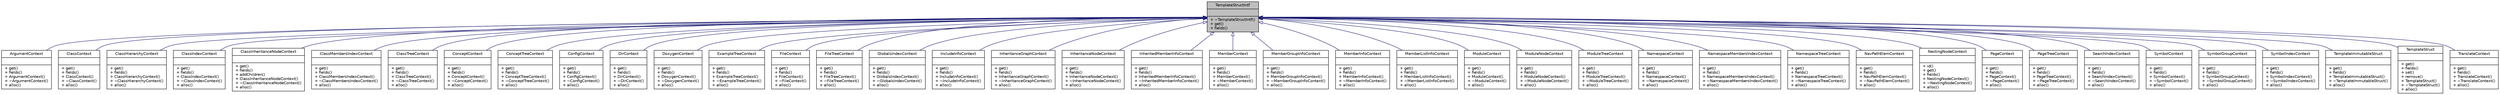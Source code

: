 digraph "TemplateStructIntf"
{
 // LATEX_PDF_SIZE
  edge [fontname="Helvetica",fontsize="10",labelfontname="Helvetica",labelfontsize="10"];
  node [fontname="Helvetica",fontsize="10",shape=record];
  Node1 [label="{TemplateStructIntf\n||+ ~TemplateStructIntf()\l+ get()\l+ fields()\l}",height=0.2,width=0.4,color="black", fillcolor="grey75", style="filled", fontcolor="black",tooltip="Abstract interface for a context value of type struct."];
  Node1 -> Node2 [dir="back",color="midnightblue",fontsize="10",style="solid",arrowtail="onormal",fontname="Helvetica"];
  Node2 [label="{ArgumentContext\n||+ get()\l+ fields()\l+ ArgumentContext()\l+ ~ArgumentContext()\l+ alloc()\l}",height=0.2,width=0.4,color="black", fillcolor="white", style="filled",URL="$classArgumentContext.html",tooltip=" "];
  Node1 -> Node3 [dir="back",color="midnightblue",fontsize="10",style="solid",arrowtail="onormal",fontname="Helvetica"];
  Node3 [label="{ClassContext\n||+ get()\l+ fields()\l+ ClassContext()\l+ ~ClassContext()\l+ alloc()\l}",height=0.2,width=0.4,color="black", fillcolor="white", style="filled",URL="$classClassContext.html",tooltip=" "];
  Node1 -> Node4 [dir="back",color="midnightblue",fontsize="10",style="solid",arrowtail="onormal",fontname="Helvetica"];
  Node4 [label="{ClassHierarchyContext\n||+ get()\l+ fields()\l+ ClassHierarchyContext()\l+ ~ClassHierarchyContext()\l+ alloc()\l}",height=0.2,width=0.4,color="black", fillcolor="white", style="filled",URL="$classClassHierarchyContext.html",tooltip=" "];
  Node1 -> Node5 [dir="back",color="midnightblue",fontsize="10",style="solid",arrowtail="onormal",fontname="Helvetica"];
  Node5 [label="{ClassIndexContext\n||+ get()\l+ fields()\l+ ClassIndexContext()\l+ ~ClassIndexContext()\l+ alloc()\l}",height=0.2,width=0.4,color="black", fillcolor="white", style="filled",URL="$classClassIndexContext.html",tooltip=" "];
  Node1 -> Node6 [dir="back",color="midnightblue",fontsize="10",style="solid",arrowtail="onormal",fontname="Helvetica"];
  Node6 [label="{ClassInheritanceNodeContext\n||+ get()\l+ fields()\l+ addChildren()\l+ ClassInheritanceNodeContext()\l+ ~ClassInheritanceNodeContext()\l+ alloc()\l}",height=0.2,width=0.4,color="black", fillcolor="white", style="filled",URL="$classClassInheritanceNodeContext.html",tooltip=" "];
  Node1 -> Node7 [dir="back",color="midnightblue",fontsize="10",style="solid",arrowtail="onormal",fontname="Helvetica"];
  Node7 [label="{ClassMembersIndexContext\n||+ get()\l+ fields()\l+ ClassMembersIndexContext()\l+ ~ClassMembersIndexContext()\l+ alloc()\l}",height=0.2,width=0.4,color="black", fillcolor="white", style="filled",URL="$classClassMembersIndexContext.html",tooltip=" "];
  Node1 -> Node8 [dir="back",color="midnightblue",fontsize="10",style="solid",arrowtail="onormal",fontname="Helvetica"];
  Node8 [label="{ClassTreeContext\n||+ get()\l+ fields()\l+ ClassTreeContext()\l+ ~ClassTreeContext()\l+ alloc()\l}",height=0.2,width=0.4,color="black", fillcolor="white", style="filled",URL="$classClassTreeContext.html",tooltip=" "];
  Node1 -> Node9 [dir="back",color="midnightblue",fontsize="10",style="solid",arrowtail="onormal",fontname="Helvetica"];
  Node9 [label="{ConceptContext\n||+ get()\l+ fields()\l+ ConceptContext()\l+ ~ConceptContext()\l+ alloc()\l}",height=0.2,width=0.4,color="black", fillcolor="white", style="filled",URL="$classConceptContext.html",tooltip=" "];
  Node1 -> Node10 [dir="back",color="midnightblue",fontsize="10",style="solid",arrowtail="onormal",fontname="Helvetica"];
  Node10 [label="{ConceptTreeContext\n||+ get()\l+ fields()\l+ ConceptTreeContext()\l+ ~ConceptTreeContext()\l+ alloc()\l}",height=0.2,width=0.4,color="black", fillcolor="white", style="filled",URL="$classConceptTreeContext.html",tooltip=" "];
  Node1 -> Node11 [dir="back",color="midnightblue",fontsize="10",style="solid",arrowtail="onormal",fontname="Helvetica"];
  Node11 [label="{ConfigContext\n||+ get()\l+ fields()\l+ ConfigContext()\l+ ~ConfigContext()\l+ alloc()\l}",height=0.2,width=0.4,color="black", fillcolor="white", style="filled",URL="$classConfigContext.html",tooltip=" "];
  Node1 -> Node12 [dir="back",color="midnightblue",fontsize="10",style="solid",arrowtail="onormal",fontname="Helvetica"];
  Node12 [label="{DirContext\n||+ get()\l+ fields()\l+ DirContext()\l+ ~DirContext()\l+ alloc()\l}",height=0.2,width=0.4,color="black", fillcolor="white", style="filled",URL="$classDirContext.html",tooltip=" "];
  Node1 -> Node13 [dir="back",color="midnightblue",fontsize="10",style="solid",arrowtail="onormal",fontname="Helvetica"];
  Node13 [label="{DoxygenContext\n||+ get()\l+ fields()\l+ DoxygenContext()\l+ ~DoxygenContext()\l+ alloc()\l}",height=0.2,width=0.4,color="black", fillcolor="white", style="filled",URL="$classDoxygenContext.html",tooltip=" "];
  Node1 -> Node14 [dir="back",color="midnightblue",fontsize="10",style="solid",arrowtail="onormal",fontname="Helvetica"];
  Node14 [label="{ExampleTreeContext\n||+ get()\l+ fields()\l+ ExampleTreeContext()\l+ ~ExampleTreeContext()\l+ alloc()\l}",height=0.2,width=0.4,color="black", fillcolor="white", style="filled",URL="$classExampleTreeContext.html",tooltip=" "];
  Node1 -> Node15 [dir="back",color="midnightblue",fontsize="10",style="solid",arrowtail="onormal",fontname="Helvetica"];
  Node15 [label="{FileContext\n||+ get()\l+ fields()\l+ FileContext()\l+ ~FileContext()\l+ alloc()\l}",height=0.2,width=0.4,color="black", fillcolor="white", style="filled",URL="$classFileContext.html",tooltip=" "];
  Node1 -> Node16 [dir="back",color="midnightblue",fontsize="10",style="solid",arrowtail="onormal",fontname="Helvetica"];
  Node16 [label="{FileTreeContext\n||+ get()\l+ fields()\l+ FileTreeContext()\l+ ~FileTreeContext()\l+ alloc()\l}",height=0.2,width=0.4,color="black", fillcolor="white", style="filled",URL="$classFileTreeContext.html",tooltip=" "];
  Node1 -> Node17 [dir="back",color="midnightblue",fontsize="10",style="solid",arrowtail="onormal",fontname="Helvetica"];
  Node17 [label="{GlobalsIndexContext\n||+ get()\l+ fields()\l+ GlobalsIndexContext()\l+ ~GlobalsIndexContext()\l+ alloc()\l}",height=0.2,width=0.4,color="black", fillcolor="white", style="filled",URL="$classGlobalsIndexContext.html",tooltip=" "];
  Node1 -> Node18 [dir="back",color="midnightblue",fontsize="10",style="solid",arrowtail="onormal",fontname="Helvetica"];
  Node18 [label="{IncludeInfoContext\n||+ get()\l+ fields()\l+ IncludeInfoContext()\l+ ~IncludeInfoContext()\l+ alloc()\l}",height=0.2,width=0.4,color="black", fillcolor="white", style="filled",URL="$classIncludeInfoContext.html",tooltip=" "];
  Node1 -> Node19 [dir="back",color="midnightblue",fontsize="10",style="solid",arrowtail="onormal",fontname="Helvetica"];
  Node19 [label="{InheritanceGraphContext\n||+ get()\l+ fields()\l+ InheritanceGraphContext()\l+ ~InheritanceGraphContext()\l+ alloc()\l}",height=0.2,width=0.4,color="black", fillcolor="white", style="filled",URL="$classInheritanceGraphContext.html",tooltip=" "];
  Node1 -> Node20 [dir="back",color="midnightblue",fontsize="10",style="solid",arrowtail="onormal",fontname="Helvetica"];
  Node20 [label="{InheritanceNodeContext\n||+ get()\l+ fields()\l+ InheritanceNodeContext()\l+ ~InheritanceNodeContext()\l+ alloc()\l}",height=0.2,width=0.4,color="black", fillcolor="white", style="filled",URL="$classInheritanceNodeContext.html",tooltip=" "];
  Node1 -> Node21 [dir="back",color="midnightblue",fontsize="10",style="solid",arrowtail="onormal",fontname="Helvetica"];
  Node21 [label="{InheritedMemberInfoContext\n||+ get()\l+ fields()\l+ InheritedMemberInfoContext()\l+ ~InheritedMemberInfoContext()\l+ alloc()\l}",height=0.2,width=0.4,color="black", fillcolor="white", style="filled",URL="$classInheritedMemberInfoContext.html",tooltip=" "];
  Node1 -> Node22 [dir="back",color="midnightblue",fontsize="10",style="solid",arrowtail="onormal",fontname="Helvetica"];
  Node22 [label="{MemberContext\n||+ get()\l+ fields()\l+ MemberContext()\l+ ~MemberContext()\l+ alloc()\l}",height=0.2,width=0.4,color="black", fillcolor="white", style="filled",URL="$classMemberContext.html",tooltip=" "];
  Node1 -> Node23 [dir="back",color="midnightblue",fontsize="10",style="solid",arrowtail="onormal",fontname="Helvetica"];
  Node23 [label="{MemberGroupInfoContext\n||+ get()\l+ fields()\l+ MemberGroupInfoContext()\l+ ~MemberGroupInfoContext()\l+ alloc()\l}",height=0.2,width=0.4,color="black", fillcolor="white", style="filled",URL="$classMemberGroupInfoContext.html",tooltip=" "];
  Node1 -> Node24 [dir="back",color="midnightblue",fontsize="10",style="solid",arrowtail="onormal",fontname="Helvetica"];
  Node24 [label="{MemberInfoContext\n||+ get()\l+ fields()\l+ MemberInfoContext()\l+ ~MemberInfoContext()\l+ alloc()\l}",height=0.2,width=0.4,color="black", fillcolor="white", style="filled",URL="$classMemberInfoContext.html",tooltip=" "];
  Node1 -> Node25 [dir="back",color="midnightblue",fontsize="10",style="solid",arrowtail="onormal",fontname="Helvetica"];
  Node25 [label="{MemberListInfoContext\n||+ get()\l+ fields()\l+ MemberListInfoContext()\l+ ~MemberListInfoContext()\l+ alloc()\l}",height=0.2,width=0.4,color="black", fillcolor="white", style="filled",URL="$classMemberListInfoContext.html",tooltip=" "];
  Node1 -> Node26 [dir="back",color="midnightblue",fontsize="10",style="solid",arrowtail="onormal",fontname="Helvetica"];
  Node26 [label="{ModuleContext\n||+ get()\l+ fields()\l+ ModuleContext()\l+ ~ModuleContext()\l+ alloc()\l}",height=0.2,width=0.4,color="black", fillcolor="white", style="filled",URL="$classModuleContext.html",tooltip=" "];
  Node1 -> Node27 [dir="back",color="midnightblue",fontsize="10",style="solid",arrowtail="onormal",fontname="Helvetica"];
  Node27 [label="{ModuleNodeContext\n||+ get()\l+ fields()\l+ ModuleNodeContext()\l+ ~ModuleNodeContext()\l+ alloc()\l}",height=0.2,width=0.4,color="black", fillcolor="white", style="filled",URL="$classModuleNodeContext.html",tooltip=" "];
  Node1 -> Node28 [dir="back",color="midnightblue",fontsize="10",style="solid",arrowtail="onormal",fontname="Helvetica"];
  Node28 [label="{ModuleTreeContext\n||+ get()\l+ fields()\l+ ModuleTreeContext()\l+ ~ModuleTreeContext()\l+ alloc()\l}",height=0.2,width=0.4,color="black", fillcolor="white", style="filled",URL="$classModuleTreeContext.html",tooltip=" "];
  Node1 -> Node29 [dir="back",color="midnightblue",fontsize="10",style="solid",arrowtail="onormal",fontname="Helvetica"];
  Node29 [label="{NamespaceContext\n||+ get()\l+ fields()\l+ NamespaceContext()\l+ ~NamespaceContext()\l+ alloc()\l}",height=0.2,width=0.4,color="black", fillcolor="white", style="filled",URL="$classNamespaceContext.html",tooltip=" "];
  Node1 -> Node30 [dir="back",color="midnightblue",fontsize="10",style="solid",arrowtail="onormal",fontname="Helvetica"];
  Node30 [label="{NamespaceMembersIndexContext\n||+ get()\l+ fields()\l+ NamespaceMembersIndexContext()\l+ ~NamespaceMembersIndexContext()\l+ alloc()\l}",height=0.2,width=0.4,color="black", fillcolor="white", style="filled",URL="$classNamespaceMembersIndexContext.html",tooltip=" "];
  Node1 -> Node31 [dir="back",color="midnightblue",fontsize="10",style="solid",arrowtail="onormal",fontname="Helvetica"];
  Node31 [label="{NamespaceTreeContext\n||+ get()\l+ fields()\l+ NamespaceTreeContext()\l+ ~NamespaceTreeContext()\l+ alloc()\l}",height=0.2,width=0.4,color="black", fillcolor="white", style="filled",URL="$classNamespaceTreeContext.html",tooltip=" "];
  Node1 -> Node32 [dir="back",color="midnightblue",fontsize="10",style="solid",arrowtail="onormal",fontname="Helvetica"];
  Node32 [label="{NavPathElemContext\n||+ get()\l+ fields()\l+ NavPathElemContext()\l+ ~NavPathElemContext()\l+ alloc()\l}",height=0.2,width=0.4,color="black", fillcolor="white", style="filled",URL="$classNavPathElemContext.html",tooltip=" "];
  Node1 -> Node33 [dir="back",color="midnightblue",fontsize="10",style="solid",arrowtail="onormal",fontname="Helvetica"];
  Node33 [label="{NestingNodeContext\n||+ id()\l+ get()\l+ fields()\l+ NestingNodeContext()\l+ ~NestingNodeContext()\l+ alloc()\l}",height=0.2,width=0.4,color="black", fillcolor="white", style="filled",URL="$classNestingNodeContext.html",tooltip=" "];
  Node1 -> Node34 [dir="back",color="midnightblue",fontsize="10",style="solid",arrowtail="onormal",fontname="Helvetica"];
  Node34 [label="{PageContext\n||+ get()\l+ fields()\l+ PageContext()\l+ ~PageContext()\l+ alloc()\l}",height=0.2,width=0.4,color="black", fillcolor="white", style="filled",URL="$classPageContext.html",tooltip=" "];
  Node1 -> Node35 [dir="back",color="midnightblue",fontsize="10",style="solid",arrowtail="onormal",fontname="Helvetica"];
  Node35 [label="{PageTreeContext\n||+ get()\l+ fields()\l+ PageTreeContext()\l+ ~PageTreeContext()\l+ alloc()\l}",height=0.2,width=0.4,color="black", fillcolor="white", style="filled",URL="$classPageTreeContext.html",tooltip=" "];
  Node1 -> Node36 [dir="back",color="midnightblue",fontsize="10",style="solid",arrowtail="onormal",fontname="Helvetica"];
  Node36 [label="{SearchIndexContext\n||+ get()\l+ fields()\l+ SearchIndexContext()\l+ ~SearchIndexContext()\l+ alloc()\l}",height=0.2,width=0.4,color="black", fillcolor="white", style="filled",URL="$classSearchIndexContext.html",tooltip=" "];
  Node1 -> Node37 [dir="back",color="midnightblue",fontsize="10",style="solid",arrowtail="onormal",fontname="Helvetica"];
  Node37 [label="{SymbolContext\n||+ get()\l+ fields()\l+ SymbolContext()\l+ ~SymbolContext()\l+ alloc()\l}",height=0.2,width=0.4,color="black", fillcolor="white", style="filled",URL="$classSymbolContext.html",tooltip=" "];
  Node1 -> Node38 [dir="back",color="midnightblue",fontsize="10",style="solid",arrowtail="onormal",fontname="Helvetica"];
  Node38 [label="{SymbolGroupContext\n||+ get()\l+ fields()\l+ SymbolGroupContext()\l+ ~SymbolGroupContext()\l+ alloc()\l}",height=0.2,width=0.4,color="black", fillcolor="white", style="filled",URL="$classSymbolGroupContext.html",tooltip=" "];
  Node1 -> Node39 [dir="back",color="midnightblue",fontsize="10",style="solid",arrowtail="onormal",fontname="Helvetica"];
  Node39 [label="{SymbolIndexContext\n||+ get()\l+ fields()\l+ SymbolIndexContext()\l+ ~SymbolIndexContext()\l+ alloc()\l}",height=0.2,width=0.4,color="black", fillcolor="white", style="filled",URL="$classSymbolIndexContext.html",tooltip=" "];
  Node1 -> Node40 [dir="back",color="midnightblue",fontsize="10",style="solid",arrowtail="onormal",fontname="Helvetica"];
  Node40 [label="{TemplateImmutableStruct\n||+ get()\l+ fields()\l+ TemplateImmutableStruct()\l+ ~TemplateImmutableStruct()\l+ alloc()\l}",height=0.2,width=0.4,color="black", fillcolor="white", style="filled",URL="$classTemplateImmutableStruct.html",tooltip="Default implementation of an immutable context value of type struct."];
  Node1 -> Node41 [dir="back",color="midnightblue",fontsize="10",style="solid",arrowtail="onormal",fontname="Helvetica"];
  Node41 [label="{TemplateStruct\n||+ get()\l+ fields()\l+ set()\l+ remove()\l+ TemplateStruct()\l+ ~TemplateStruct()\l+ alloc()\l}",height=0.2,width=0.4,color="black", fillcolor="white", style="filled",URL="$classTemplateStruct.html",tooltip="Default implementation of a context value of type struct."];
  Node1 -> Node42 [dir="back",color="midnightblue",fontsize="10",style="solid",arrowtail="onormal",fontname="Helvetica"];
  Node42 [label="{TranslateContext\n||+ get()\l+ fields()\l+ TranslateContext()\l+ ~TranslateContext()\l+ alloc()\l}",height=0.2,width=0.4,color="black", fillcolor="white", style="filled",URL="$classTranslateContext.html",tooltip=" "];
}
